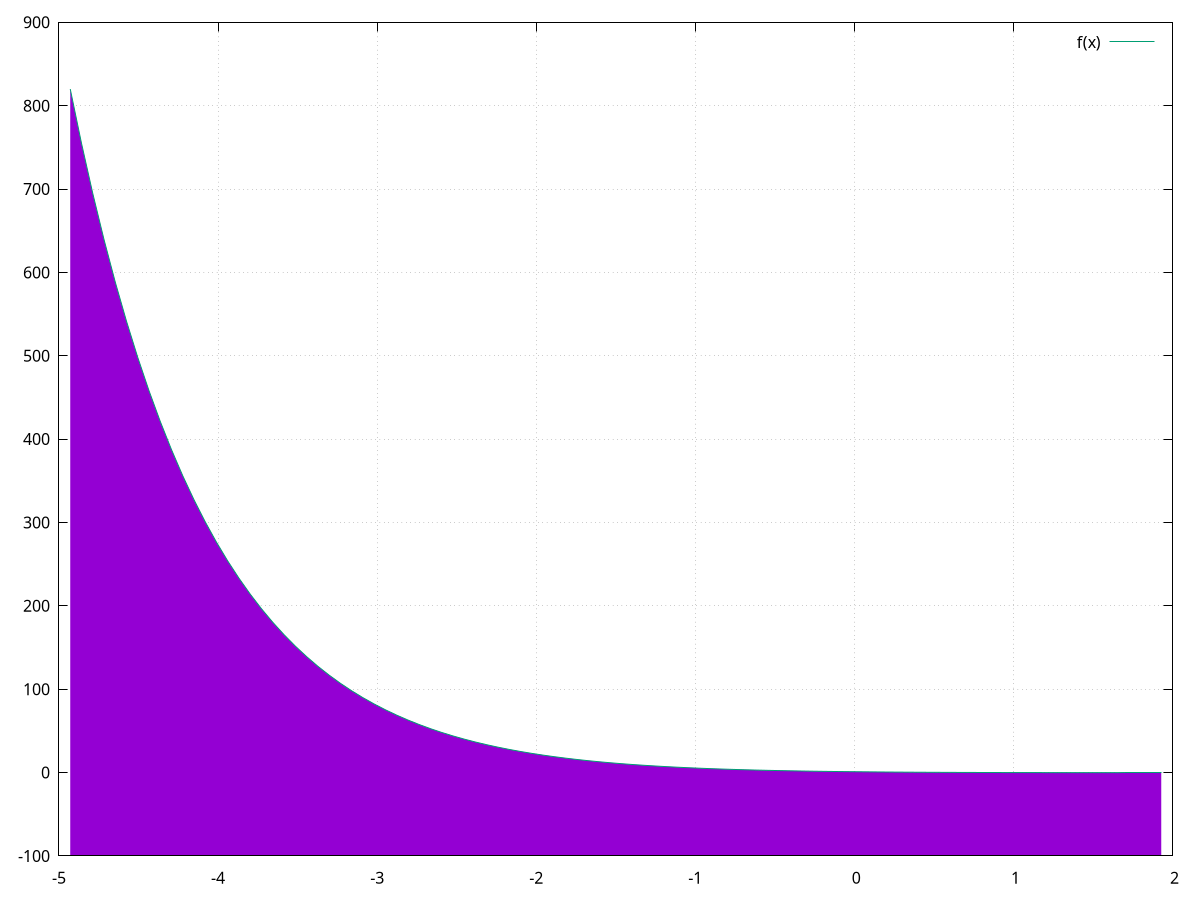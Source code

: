 set grid
set xrange[-5:2]
f(x) = (1-x) * exp(-x)

filter(x,min,max) = (x > min && x < max) ? x : 1/0
plot [-5:2] '+' using (filter($1, -5, 2)):(f($1)) with filledcurves x1 notitle,\
'' using (filter($1, -5, 2)):(f($1)) with lines title 'f(x)'